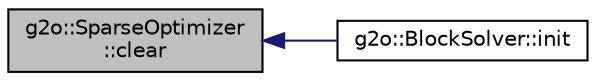 digraph "g2o::SparseOptimizer::clear"
{
  edge [fontname="Helvetica",fontsize="10",labelfontname="Helvetica",labelfontsize="10"];
  node [fontname="Helvetica",fontsize="10",shape=record];
  rankdir="LR";
  Node20 [label="g2o::SparseOptimizer\l::clear",height=0.2,width=0.4,color="black", fillcolor="grey75", style="filled", fontcolor="black"];
  Node20 -> Node21 [dir="back",color="midnightblue",fontsize="10",style="solid",fontname="Helvetica"];
  Node21 [label="g2o::BlockSolver::init",height=0.2,width=0.4,color="black", fillcolor="white", style="filled",URL="$classg2o_1_1_block_solver.html#a8bf01018abc3bfddfa3b29a380a1d6cb"];
}
